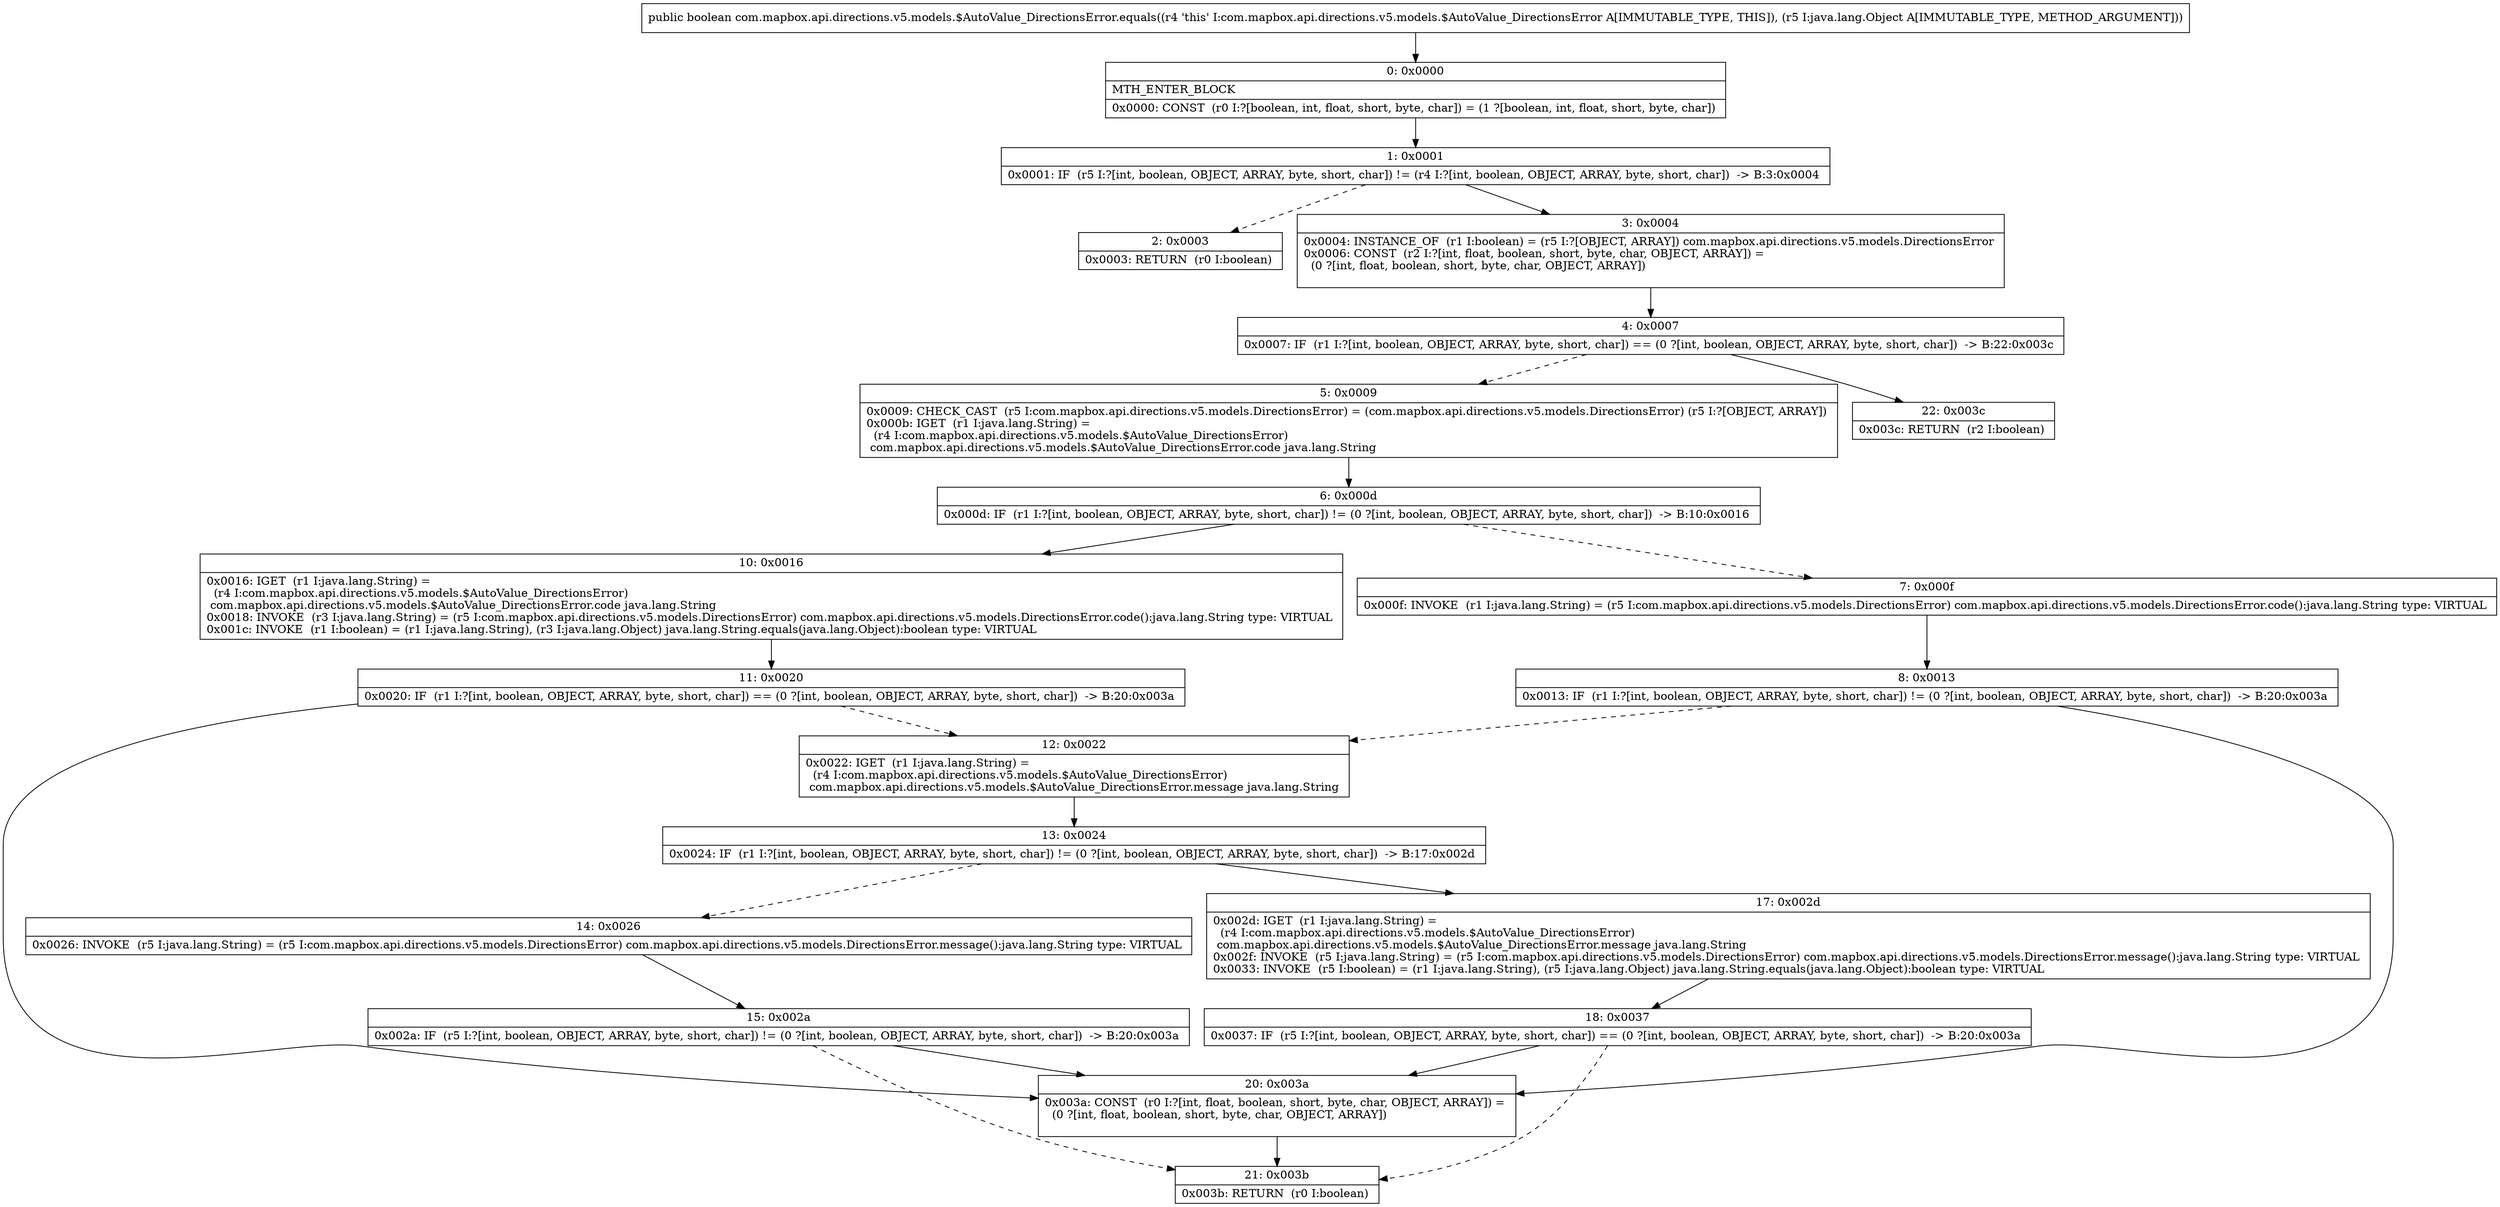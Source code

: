 digraph "CFG forcom.mapbox.api.directions.v5.models.$AutoValue_DirectionsError.equals(Ljava\/lang\/Object;)Z" {
Node_0 [shape=record,label="{0\:\ 0x0000|MTH_ENTER_BLOCK\l|0x0000: CONST  (r0 I:?[boolean, int, float, short, byte, char]) = (1 ?[boolean, int, float, short, byte, char]) \l}"];
Node_1 [shape=record,label="{1\:\ 0x0001|0x0001: IF  (r5 I:?[int, boolean, OBJECT, ARRAY, byte, short, char]) != (r4 I:?[int, boolean, OBJECT, ARRAY, byte, short, char])  \-\> B:3:0x0004 \l}"];
Node_2 [shape=record,label="{2\:\ 0x0003|0x0003: RETURN  (r0 I:boolean) \l}"];
Node_3 [shape=record,label="{3\:\ 0x0004|0x0004: INSTANCE_OF  (r1 I:boolean) = (r5 I:?[OBJECT, ARRAY]) com.mapbox.api.directions.v5.models.DirectionsError \l0x0006: CONST  (r2 I:?[int, float, boolean, short, byte, char, OBJECT, ARRAY]) = \l  (0 ?[int, float, boolean, short, byte, char, OBJECT, ARRAY])\l \l}"];
Node_4 [shape=record,label="{4\:\ 0x0007|0x0007: IF  (r1 I:?[int, boolean, OBJECT, ARRAY, byte, short, char]) == (0 ?[int, boolean, OBJECT, ARRAY, byte, short, char])  \-\> B:22:0x003c \l}"];
Node_5 [shape=record,label="{5\:\ 0x0009|0x0009: CHECK_CAST  (r5 I:com.mapbox.api.directions.v5.models.DirectionsError) = (com.mapbox.api.directions.v5.models.DirectionsError) (r5 I:?[OBJECT, ARRAY]) \l0x000b: IGET  (r1 I:java.lang.String) = \l  (r4 I:com.mapbox.api.directions.v5.models.$AutoValue_DirectionsError)\l com.mapbox.api.directions.v5.models.$AutoValue_DirectionsError.code java.lang.String \l}"];
Node_6 [shape=record,label="{6\:\ 0x000d|0x000d: IF  (r1 I:?[int, boolean, OBJECT, ARRAY, byte, short, char]) != (0 ?[int, boolean, OBJECT, ARRAY, byte, short, char])  \-\> B:10:0x0016 \l}"];
Node_7 [shape=record,label="{7\:\ 0x000f|0x000f: INVOKE  (r1 I:java.lang.String) = (r5 I:com.mapbox.api.directions.v5.models.DirectionsError) com.mapbox.api.directions.v5.models.DirectionsError.code():java.lang.String type: VIRTUAL \l}"];
Node_8 [shape=record,label="{8\:\ 0x0013|0x0013: IF  (r1 I:?[int, boolean, OBJECT, ARRAY, byte, short, char]) != (0 ?[int, boolean, OBJECT, ARRAY, byte, short, char])  \-\> B:20:0x003a \l}"];
Node_10 [shape=record,label="{10\:\ 0x0016|0x0016: IGET  (r1 I:java.lang.String) = \l  (r4 I:com.mapbox.api.directions.v5.models.$AutoValue_DirectionsError)\l com.mapbox.api.directions.v5.models.$AutoValue_DirectionsError.code java.lang.String \l0x0018: INVOKE  (r3 I:java.lang.String) = (r5 I:com.mapbox.api.directions.v5.models.DirectionsError) com.mapbox.api.directions.v5.models.DirectionsError.code():java.lang.String type: VIRTUAL \l0x001c: INVOKE  (r1 I:boolean) = (r1 I:java.lang.String), (r3 I:java.lang.Object) java.lang.String.equals(java.lang.Object):boolean type: VIRTUAL \l}"];
Node_11 [shape=record,label="{11\:\ 0x0020|0x0020: IF  (r1 I:?[int, boolean, OBJECT, ARRAY, byte, short, char]) == (0 ?[int, boolean, OBJECT, ARRAY, byte, short, char])  \-\> B:20:0x003a \l}"];
Node_12 [shape=record,label="{12\:\ 0x0022|0x0022: IGET  (r1 I:java.lang.String) = \l  (r4 I:com.mapbox.api.directions.v5.models.$AutoValue_DirectionsError)\l com.mapbox.api.directions.v5.models.$AutoValue_DirectionsError.message java.lang.String \l}"];
Node_13 [shape=record,label="{13\:\ 0x0024|0x0024: IF  (r1 I:?[int, boolean, OBJECT, ARRAY, byte, short, char]) != (0 ?[int, boolean, OBJECT, ARRAY, byte, short, char])  \-\> B:17:0x002d \l}"];
Node_14 [shape=record,label="{14\:\ 0x0026|0x0026: INVOKE  (r5 I:java.lang.String) = (r5 I:com.mapbox.api.directions.v5.models.DirectionsError) com.mapbox.api.directions.v5.models.DirectionsError.message():java.lang.String type: VIRTUAL \l}"];
Node_15 [shape=record,label="{15\:\ 0x002a|0x002a: IF  (r5 I:?[int, boolean, OBJECT, ARRAY, byte, short, char]) != (0 ?[int, boolean, OBJECT, ARRAY, byte, short, char])  \-\> B:20:0x003a \l}"];
Node_17 [shape=record,label="{17\:\ 0x002d|0x002d: IGET  (r1 I:java.lang.String) = \l  (r4 I:com.mapbox.api.directions.v5.models.$AutoValue_DirectionsError)\l com.mapbox.api.directions.v5.models.$AutoValue_DirectionsError.message java.lang.String \l0x002f: INVOKE  (r5 I:java.lang.String) = (r5 I:com.mapbox.api.directions.v5.models.DirectionsError) com.mapbox.api.directions.v5.models.DirectionsError.message():java.lang.String type: VIRTUAL \l0x0033: INVOKE  (r5 I:boolean) = (r1 I:java.lang.String), (r5 I:java.lang.Object) java.lang.String.equals(java.lang.Object):boolean type: VIRTUAL \l}"];
Node_18 [shape=record,label="{18\:\ 0x0037|0x0037: IF  (r5 I:?[int, boolean, OBJECT, ARRAY, byte, short, char]) == (0 ?[int, boolean, OBJECT, ARRAY, byte, short, char])  \-\> B:20:0x003a \l}"];
Node_20 [shape=record,label="{20\:\ 0x003a|0x003a: CONST  (r0 I:?[int, float, boolean, short, byte, char, OBJECT, ARRAY]) = \l  (0 ?[int, float, boolean, short, byte, char, OBJECT, ARRAY])\l \l}"];
Node_21 [shape=record,label="{21\:\ 0x003b|0x003b: RETURN  (r0 I:boolean) \l}"];
Node_22 [shape=record,label="{22\:\ 0x003c|0x003c: RETURN  (r2 I:boolean) \l}"];
MethodNode[shape=record,label="{public boolean com.mapbox.api.directions.v5.models.$AutoValue_DirectionsError.equals((r4 'this' I:com.mapbox.api.directions.v5.models.$AutoValue_DirectionsError A[IMMUTABLE_TYPE, THIS]), (r5 I:java.lang.Object A[IMMUTABLE_TYPE, METHOD_ARGUMENT])) }"];
MethodNode -> Node_0;
Node_0 -> Node_1;
Node_1 -> Node_2[style=dashed];
Node_1 -> Node_3;
Node_3 -> Node_4;
Node_4 -> Node_5[style=dashed];
Node_4 -> Node_22;
Node_5 -> Node_6;
Node_6 -> Node_7[style=dashed];
Node_6 -> Node_10;
Node_7 -> Node_8;
Node_8 -> Node_20;
Node_8 -> Node_12[style=dashed];
Node_10 -> Node_11;
Node_11 -> Node_12[style=dashed];
Node_11 -> Node_20;
Node_12 -> Node_13;
Node_13 -> Node_14[style=dashed];
Node_13 -> Node_17;
Node_14 -> Node_15;
Node_15 -> Node_20;
Node_15 -> Node_21[style=dashed];
Node_17 -> Node_18;
Node_18 -> Node_20;
Node_18 -> Node_21[style=dashed];
Node_20 -> Node_21;
}

